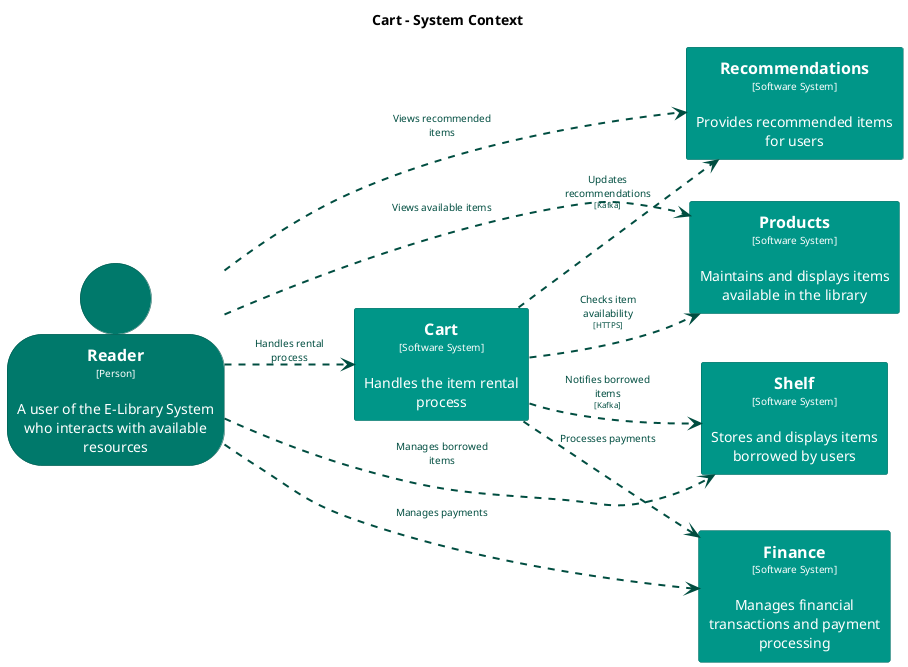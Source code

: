 @startuml
set separator none
title Cart - System Context

left to right direction

skinparam {
  arrowFontSize 10
  defaultTextAlignment center
  wrapWidth 200
  maxMessageSize 100
}

hide stereotype

skinparam rectangle<<Cart>> {
  BackgroundColor #009688
  FontColor #ffffff
  BorderColor #00695f
  shadowing false
}
skinparam rectangle<<Finance>> {
  BackgroundColor #009688
  FontColor #ffffff
  BorderColor #00695f
  shadowing false
}
skinparam rectangle<<Products>> {
  BackgroundColor #009688
  FontColor #ffffff
  BorderColor #00695f
  shadowing false
}
skinparam person<<Reader>> {
  BackgroundColor #00796b
  FontColor #ffffff
  BorderColor #00544a
  shadowing false
}
skinparam rectangle<<Recommendations>> {
  BackgroundColor #009688
  FontColor #ffffff
  BorderColor #00695f
  shadowing false
}
skinparam rectangle<<Shelf>> {
  BackgroundColor #009688
  FontColor #ffffff
  BorderColor #00695f
  shadowing false
}

person "==Reader\n<size:10>[Person]</size>\n\nA user of the E-Library System who interacts with available resources" <<Reader>> as Reader
rectangle "==Products\n<size:10>[Software System]</size>\n\nMaintains and displays items available in the library" <<Products>> as Products
rectangle "==Cart\n<size:10>[Software System]</size>\n\nHandles the item rental process" <<Cart>> as Cart
rectangle "==Recommendations\n<size:10>[Software System]</size>\n\nProvides recommended items for users" <<Recommendations>> as Recommendations
rectangle "==Finance\n<size:10>[Software System]</size>\n\nManages financial transactions and payment processing" <<Finance>> as Finance
rectangle "==Shelf\n<size:10>[Software System]</size>\n\nStores and displays items borrowed by users" <<Shelf>> as Shelf

Reader .[#004d40,thickness=2].> Shelf : "<color:#004d40>Manages borrowed items"
Reader .[#004d40,thickness=2].> Products : "<color:#004d40>Views available items"
Reader .[#004d40,thickness=2].> Cart : "<color:#004d40>Handles rental process"
Reader .[#004d40,thickness=2].> Recommendations : "<color:#004d40>Views recommended items"
Reader .[#004d40,thickness=2].> Finance : "<color:#004d40>Manages payments"
Cart .[#004d40,thickness=2].> Finance : "<color:#004d40>Processes payments"
Cart .[#004d40,thickness=2].> Recommendations : "<color:#004d40>Updates recommendations\n<color:#004d40><size:8>[Kafka]</size>"
Cart .[#004d40,thickness=2].> Shelf : "<color:#004d40>Notifies borrowed items\n<color:#004d40><size:8>[Kafka]</size>"
Cart .[#004d40,thickness=2].> Products : "<color:#004d40>Checks item availability\n<color:#004d40><size:8>[HTTPS]</size>"
@enduml